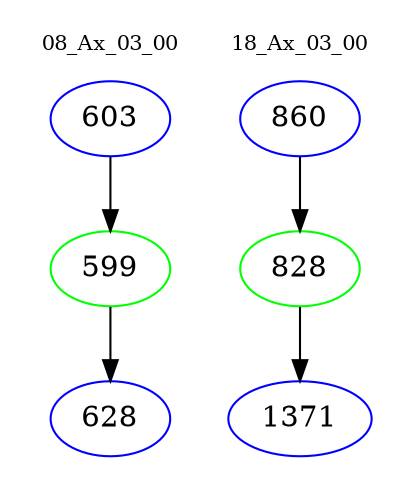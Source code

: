 digraph{
subgraph cluster_0 {
color = white
label = "08_Ax_03_00";
fontsize=10;
T0_603 [label="603", color="blue"]
T0_603 -> T0_599 [color="black"]
T0_599 [label="599", color="green"]
T0_599 -> T0_628 [color="black"]
T0_628 [label="628", color="blue"]
}
subgraph cluster_1 {
color = white
label = "18_Ax_03_00";
fontsize=10;
T1_860 [label="860", color="blue"]
T1_860 -> T1_828 [color="black"]
T1_828 [label="828", color="green"]
T1_828 -> T1_1371 [color="black"]
T1_1371 [label="1371", color="blue"]
}
}
